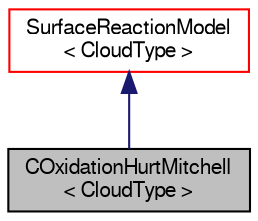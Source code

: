 digraph "COxidationHurtMitchell&lt; CloudType &gt;"
{
  bgcolor="transparent";
  edge [fontname="FreeSans",fontsize="10",labelfontname="FreeSans",labelfontsize="10"];
  node [fontname="FreeSans",fontsize="10",shape=record];
  Node4 [label="COxidationHurtMitchell\l\< CloudType \>",height=0.2,width=0.4,color="black", fillcolor="grey75", style="filled", fontcolor="black"];
  Node5 -> Node4 [dir="back",color="midnightblue",fontsize="10",style="solid",fontname="FreeSans"];
  Node5 [label="SurfaceReactionModel\l\< CloudType \>",height=0.2,width=0.4,color="red",URL="$a23822.html",tooltip="Templated surface reaction model class. "];
}
